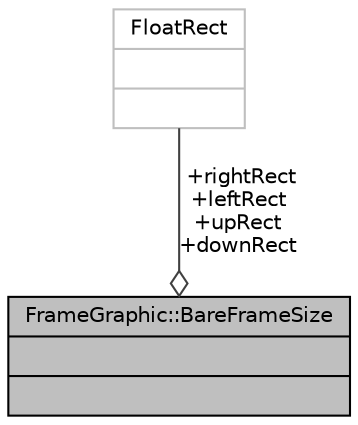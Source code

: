 digraph "FrameGraphic::BareFrameSize"
{
 // INTERACTIVE_SVG=YES
 // LATEX_PDF_SIZE
  bgcolor="transparent";
  edge [fontname="Helvetica",fontsize="10",labelfontname="Helvetica",labelfontsize="10"];
  node [fontname="Helvetica",fontsize="10",shape=record];
  Node1 [label="{FrameGraphic::BareFrameSize\n||}",height=0.2,width=0.4,color="black", fillcolor="grey75", style="filled", fontcolor="black",tooltip="Struct containing params which dictates how to draw the bare frame."];
  Node2 -> Node1 [color="grey25",fontsize="10",style="solid",label=" +rightRect\n+leftRect\n+upRect\n+downRect" ,arrowhead="odiamond",fontname="Helvetica"];
  Node2 [label="{FloatRect\n||}",height=0.2,width=0.4,color="grey75",tooltip=" "];
}
